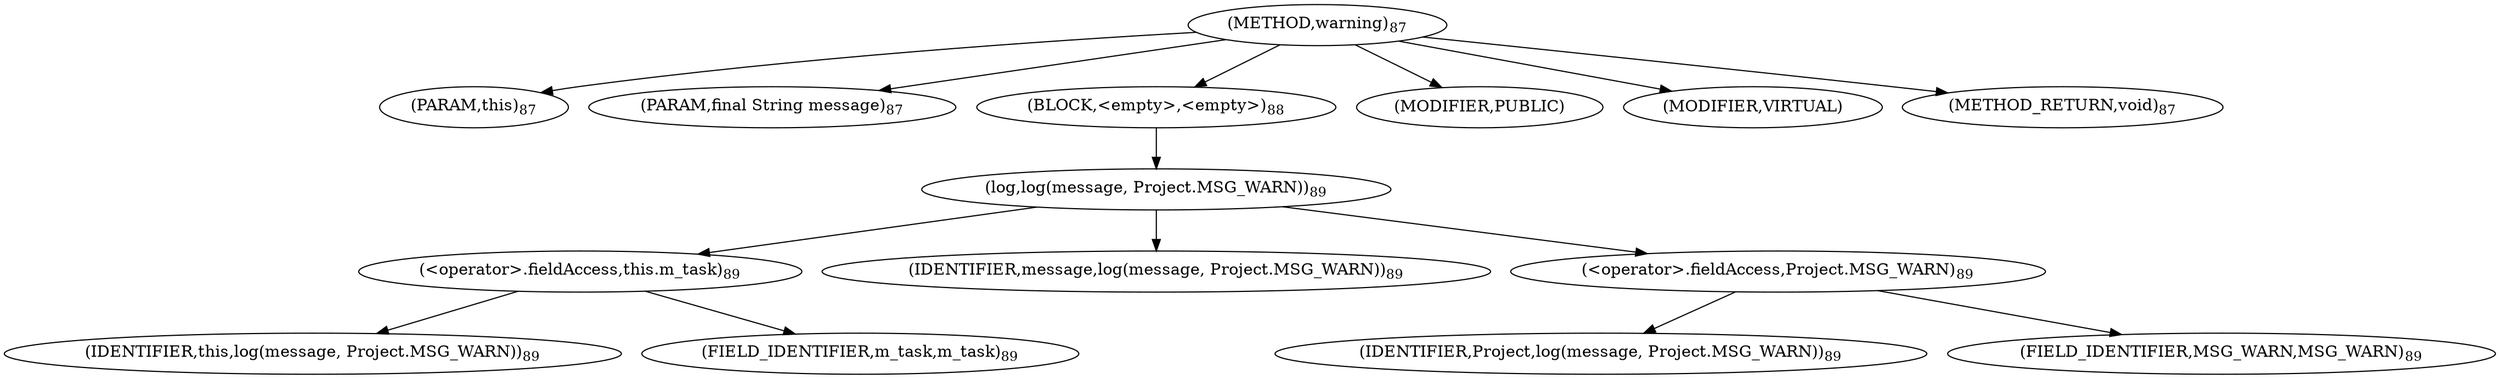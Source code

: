 digraph "warning" {  
"65" [label = <(METHOD,warning)<SUB>87</SUB>> ]
"66" [label = <(PARAM,this)<SUB>87</SUB>> ]
"67" [label = <(PARAM,final String message)<SUB>87</SUB>> ]
"68" [label = <(BLOCK,&lt;empty&gt;,&lt;empty&gt;)<SUB>88</SUB>> ]
"69" [label = <(log,log(message, Project.MSG_WARN))<SUB>89</SUB>> ]
"70" [label = <(&lt;operator&gt;.fieldAccess,this.m_task)<SUB>89</SUB>> ]
"71" [label = <(IDENTIFIER,this,log(message, Project.MSG_WARN))<SUB>89</SUB>> ]
"72" [label = <(FIELD_IDENTIFIER,m_task,m_task)<SUB>89</SUB>> ]
"73" [label = <(IDENTIFIER,message,log(message, Project.MSG_WARN))<SUB>89</SUB>> ]
"74" [label = <(&lt;operator&gt;.fieldAccess,Project.MSG_WARN)<SUB>89</SUB>> ]
"75" [label = <(IDENTIFIER,Project,log(message, Project.MSG_WARN))<SUB>89</SUB>> ]
"76" [label = <(FIELD_IDENTIFIER,MSG_WARN,MSG_WARN)<SUB>89</SUB>> ]
"77" [label = <(MODIFIER,PUBLIC)> ]
"78" [label = <(MODIFIER,VIRTUAL)> ]
"79" [label = <(METHOD_RETURN,void)<SUB>87</SUB>> ]
  "65" -> "66" 
  "65" -> "67" 
  "65" -> "68" 
  "65" -> "77" 
  "65" -> "78" 
  "65" -> "79" 
  "68" -> "69" 
  "69" -> "70" 
  "69" -> "73" 
  "69" -> "74" 
  "70" -> "71" 
  "70" -> "72" 
  "74" -> "75" 
  "74" -> "76" 
}
